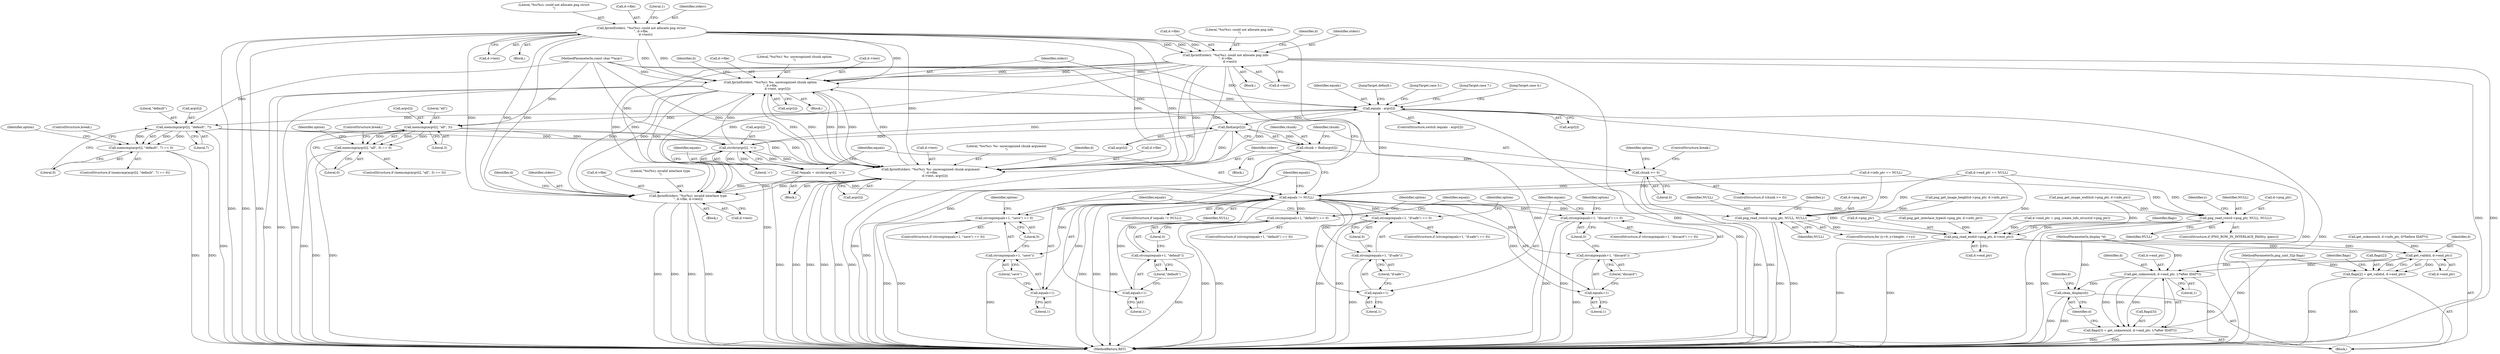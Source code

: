 digraph "0_Android_9d4853418ab2f754c2b63e091c29c5529b8b86ca_32@API" {
"1000205" [label="(Call,fprintf(stderr, \"%s(%s): could not allocate png info\n\", d->file,\n         d->test))"];
"1000165" [label="(Call,fprintf(stderr, \"%s(%s): could not allocate png struct\n\", d->file,\n         d->test))"];
"1000306" [label="(Call,fprintf(stderr, \"%s(%s): %s: unrecognized chunk option\n\", d->file,\n               d->test, argv[i]))"];
"1000321" [label="(Call,equals - argv[i])"];
"1000330" [label="(Call,find(argv[i]))"];
"1000245" [label="(Call,strchr(argv[i], '='))"];
"1000243" [label="(Call,*equals = strchr(argv[i], '='))"];
"1000251" [label="(Call,equals != NULL)"];
"1000258" [label="(Call,strcmp(equals+1, \"default\") == 0)"];
"1000259" [label="(Call,strcmp(equals+1, \"default\"))"];
"1000260" [label="(Call,equals+1)"];
"1000270" [label="(Call,strcmp(equals+1, \"discard\") == 0)"];
"1000271" [label="(Call,strcmp(equals+1, \"discard\"))"];
"1000272" [label="(Call,equals+1)"];
"1000282" [label="(Call,strcmp(equals+1, \"if-safe\") == 0)"];
"1000283" [label="(Call,strcmp(equals+1, \"if-safe\"))"];
"1000284" [label="(Call,equals+1)"];
"1000294" [label="(Call,strcmp(equals+1, \"save\") == 0)"];
"1000295" [label="(Call,strcmp(equals+1, \"save\"))"];
"1000296" [label="(Call,equals+1)"];
"1000565" [label="(Call,png_read_row(d->png_ptr, NULL, NULL))"];
"1000589" [label="(Call,png_read_end(d->png_ptr, d->end_ptr))"];
"1000630" [label="(Call,get_valid(d, d->end_ptr))"];
"1000626" [label="(Call,flags[2] = get_valid(d, d->end_ptr))"];
"1000639" [label="(Call,get_unknown(d, d->end_ptr, 1/*after IDAT*/))"];
"1000635" [label="(Call,flags[3] = get_unknown(d, d->end_ptr, 1/*after IDAT*/))"];
"1000645" [label="(Call,clean_display(d))"];
"1000583" [label="(Call,png_read_row(d->png_ptr, NULL, NULL))"];
"1000439" [label="(Call,fprintf(stderr, \"%s(%s): %s: unrecognized chunk argument\n\", d->file,\n         d->test, argv[i]))"];
"1000480" [label="(Call,fprintf(stderr, \"%s(%s): invalid interlace type\n\", d->file, d->test))"];
"1000328" [label="(Call,chunk = find(argv[i]))"];
"1000335" [label="(Call,chunk >= 0)"];
"1000372" [label="(Call,memcmp(argv[i], \"default\", 7))"];
"1000371" [label="(Call,memcmp(argv[i], \"default\", 7) == 0)"];
"1000395" [label="(Call,memcmp(argv[i], \"all\", 3))"];
"1000394" [label="(Call,memcmp(argv[i], \"all\", 3) == 0)"];
"1000326" [label="(Block,)"];
"1000486" [label="(Call,d->test)"];
"1000243" [label="(Call,*equals = strchr(argv[i], '='))"];
"1000445" [label="(Call,d->test)"];
"1000315" [label="(Call,argv[i])"];
"1000258" [label="(Call,strcmp(equals+1, \"default\") == 0)"];
"1000646" [label="(Identifier,d)"];
"1000257" [label="(ControlStructure,if (strcmp(equals+1, \"default\") == 0))"];
"1000273" [label="(Identifier,equals)"];
"1000270" [label="(Call,strcmp(equals+1, \"discard\") == 0)"];
"1000373" [label="(Call,argv[i])"];
"1000636" [label="(Call,flags[3])"];
"1000468" [label="(Block,)"];
"1000271" [label="(Call,strcmp(equals+1, \"discard\"))"];
"1000290" [label="(Identifier,option)"];
"1000609" [label="(Call,get_unknown(d, d->info_ptr, 0/*before IDAT*/))"];
"1000211" [label="(Call,d->test)"];
"1000441" [label="(Literal,\"%s(%s): %s: unrecognized chunk argument\n\")"];
"1000461" [label="(Call,png_get_interlace_type(d->png_ptr, d->info_ptr))"];
"1000635" [label="(Call,flags[3] = get_unknown(d, d->end_ptr, 1/*after IDAT*/))"];
"1000275" [label="(Literal,\"discard\")"];
"1000587" [label="(Identifier,NULL)"];
"1000241" [label="(Block,)"];
"1000306" [label="(Call,fprintf(stderr, \"%s(%s): %s: unrecognized chunk option\n\", d->file,\n               d->test, argv[i]))"];
"1000639" [label="(Call,get_unknown(d, d->end_ptr, 1/*after IDAT*/))"];
"1000395" [label="(Call,memcmp(argv[i], \"all\", 3))"];
"1000328" [label="(Call,chunk = find(argv[i]))"];
"1000126" [label="(MethodParameterIn,png_uint_32p flags)"];
"1000637" [label="(Identifier,flags)"];
"1000287" [label="(Literal,\"if-safe\")"];
"1000321" [label="(Call,equals - argv[i])"];
"1000319" [label="(Identifier,d)"];
"1000649" [label="(Identifier,d)"];
"1000401" [label="(Literal,0)"];
"1000593" [label="(Call,d->end_ptr)"];
"1000334" [label="(ControlStructure,if (chunk >= 0))"];
"1000335" [label="(Call,chunk >= 0)"];
"1000297" [label="(Identifier,equals)"];
"1000252" [label="(Identifier,equals)"];
"1000331" [label="(Call,argv[i])"];
"1000167" [label="(Literal,\"%s(%s): could not allocate png struct\n\")"];
"1000215" [label="(Identifier,d)"];
"1000483" [label="(Call,d->file)"];
"1000371" [label="(Call,memcmp(argv[i], \"default\", 7) == 0)"];
"1000205" [label="(Call,fprintf(stderr, \"%s(%s): could not allocate png info\n\", d->file,\n         d->test))"];
"1000206" [label="(Identifier,stderr)"];
"1000171" [label="(Call,d->test)"];
"1000323" [label="(Call,argv[i])"];
"1000251" [label="(Call,equals != NULL)"];
"1000626" [label="(Call,flags[2] = get_valid(d, d->end_ptr))"];
"1000164" [label="(Block,)"];
"1000309" [label="(Call,d->file)"];
"1000308" [label="(Literal,\"%s(%s): %s: unrecognized chunk option\n\")"];
"1000631" [label="(Identifier,d)"];
"1000264" [label="(Literal,0)"];
"1000245" [label="(Call,strchr(argv[i], '='))"];
"1000452" [label="(Identifier,d)"];
"1000341" [label="(Identifier,option)"];
"1000588" [label="(Identifier,NULL)"];
"1000168" [label="(Call,d->file)"];
"1000244" [label="(Identifier,equals)"];
"1000400" [label="(Literal,3)"];
"1000272" [label="(Call,equals+1)"];
"1000263" [label="(Literal,\"default\")"];
"1000288" [label="(Literal,0)"];
"1000260" [label="(Call,equals+1)"];
"1000644" [label="(Literal,1)"];
"1000405" [label="(Identifier,option)"];
"1000378" [label="(Literal,0)"];
"1000523" [label="(Call,png_get_image_width(d->png_ptr, d->info_ptr))"];
"1000296" [label="(Call,equals+1)"];
"1000285" [label="(Identifier,equals)"];
"1000436" [label="(ControlStructure,break;)"];
"1000482" [label="(Literal,\"%s(%s): invalid interlace type\n\")"];
"1000175" [label="(Literal,1)"];
"1000250" [label="(ControlStructure,if (equals != NULL))"];
"1000370" [label="(ControlStructure,if (memcmp(argv[i], \"default\", 7) == 0))"];
"1000437" [label="(JumpTarget,default:)"];
"1000330" [label="(Call,find(argv[i]))"];
"1000490" [label="(Identifier,d)"];
"1000281" [label="(ControlStructure,if (strcmp(equals+1, \"if-safe\") == 0))"];
"1000294" [label="(Call,strcmp(equals+1, \"save\") == 0)"];
"1000372" [label="(Call,memcmp(argv[i], \"default\", 7))"];
"1000249" [label="(Literal,'=')"];
"1000448" [label="(Call,argv[i])"];
"1000204" [label="(Block,)"];
"1000305" [label="(Block,)"];
"1000574" [label="(ControlStructure,for (y=0; y<height; ++y))"];
"1000480" [label="(Call,fprintf(stderr, \"%s(%s): invalid interlace type\n\", d->file, d->test))"];
"1000337" [label="(Literal,0)"];
"1000320" [label="(ControlStructure,switch (equals - argv[i]))"];
"1000299" [label="(Literal,\"save\")"];
"1000376" [label="(Literal,\"default\")"];
"1000393" [label="(ControlStructure,if (memcmp(argv[i], \"all\", 3) == 0))"];
"1000300" [label="(Literal,0)"];
"1000560" [label="(Identifier,y)"];
"1000127" [label="(MethodParameterIn,display *d)"];
"1000282" [label="(Call,strcmp(equals+1, \"if-safe\") == 0)"];
"1000269" [label="(ControlStructure,if (strcmp(equals+1, \"discard\") == 0))"];
"1000329" [label="(Identifier,chunk)"];
"1000253" [label="(Identifier,NULL)"];
"1000283" [label="(Call,strcmp(equals+1, \"if-safe\"))"];
"1000368" [label="(ControlStructure,break;)"];
"1000274" [label="(Literal,1)"];
"1000276" [label="(Literal,0)"];
"1000336" [label="(Identifier,chunk)"];
"1000394" [label="(Call,memcmp(argv[i], \"all\", 3) == 0)"];
"1000259" [label="(Call,strcmp(equals+1, \"default\"))"];
"1000208" [label="(Call,d->file)"];
"1000262" [label="(Literal,1)"];
"1000582" [label="(Identifier,y)"];
"1000392" [label="(JumpTarget,case 3:)"];
"1000569" [label="(Identifier,NULL)"];
"1000369" [label="(JumpTarget,case 7:)"];
"1000439" [label="(Call,fprintf(stderr, \"%s(%s): %s: unrecognized chunk argument\n\", d->file,\n         d->test, argv[i]))"];
"1000327" [label="(JumpTarget,case 4:)"];
"1000278" [label="(Identifier,option)"];
"1000166" [label="(Identifier,stderr)"];
"1000481" [label="(Identifier,stderr)"];
"1000307" [label="(Identifier,stderr)"];
"1000382" [label="(Identifier,option)"];
"1000570" [label="(Identifier,NULL)"];
"1000246" [label="(Call,argv[i])"];
"1000584" [label="(Call,d->png_ptr)"];
"1000194" [label="(Call,d->info_ptr == NULL)"];
"1000627" [label="(Call,flags[2])"];
"1000284" [label="(Call,equals+1)"];
"1000565" [label="(Call,png_read_row(d->png_ptr, NULL, NULL))"];
"1000295" [label="(Call,strcmp(equals+1, \"save\"))"];
"1000165" [label="(Call,fprintf(stderr, \"%s(%s): could not allocate png struct\n\", d->file,\n         d->test))"];
"1000286" [label="(Literal,1)"];
"1000184" [label="(Call,d->end_ptr = png_create_info_struct(d->png_ptr))"];
"1000589" [label="(Call,png_read_end(d->png_ptr, d->end_ptr))"];
"1000298" [label="(Literal,1)"];
"1000312" [label="(Call,d->test)"];
"1000561" [label="(ControlStructure,if (PNG_ROW_IN_INTERLACE_PASS(y, ipass)))"];
"1000391" [label="(ControlStructure,break;)"];
"1000129" [label="(Block,)"];
"1000396" [label="(Call,argv[i])"];
"1000266" [label="(Identifier,option)"];
"1000207" [label="(Literal,\"%s(%s): could not allocate png info\n\")"];
"1000508" [label="(Call,png_get_image_height(d->png_ptr, d->info_ptr))"];
"1000632" [label="(Call,d->end_ptr)"];
"1000125" [label="(MethodParameterIn,const char **argv)"];
"1000293" [label="(ControlStructure,if (strcmp(equals+1, \"save\") == 0))"];
"1000630" [label="(Call,get_valid(d, d->end_ptr))"];
"1000377" [label="(Literal,7)"];
"1000322" [label="(Identifier,equals)"];
"1000645" [label="(Call,clean_display(d))"];
"1000399" [label="(Literal,\"all\")"];
"1000598" [label="(Identifier,flags)"];
"1000261" [label="(Identifier,equals)"];
"1000440" [label="(Identifier,stderr)"];
"1000651" [label="(MethodReturn,RET)"];
"1000566" [label="(Call,d->png_ptr)"];
"1000640" [label="(Identifier,d)"];
"1000442" [label="(Call,d->file)"];
"1000199" [label="(Call,d->end_ptr == NULL)"];
"1000583" [label="(Call,png_read_row(d->png_ptr, NULL, NULL))"];
"1000590" [label="(Call,d->png_ptr)"];
"1000641" [label="(Call,d->end_ptr)"];
"1000302" [label="(Identifier,option)"];
"1000205" -> "1000204"  [label="AST: "];
"1000205" -> "1000211"  [label="CFG: "];
"1000206" -> "1000205"  [label="AST: "];
"1000207" -> "1000205"  [label="AST: "];
"1000208" -> "1000205"  [label="AST: "];
"1000211" -> "1000205"  [label="AST: "];
"1000215" -> "1000205"  [label="CFG: "];
"1000205" -> "1000651"  [label="DDG: "];
"1000205" -> "1000651"  [label="DDG: "];
"1000205" -> "1000651"  [label="DDG: "];
"1000205" -> "1000651"  [label="DDG: "];
"1000165" -> "1000205"  [label="DDG: "];
"1000165" -> "1000205"  [label="DDG: "];
"1000165" -> "1000205"  [label="DDG: "];
"1000205" -> "1000306"  [label="DDG: "];
"1000205" -> "1000306"  [label="DDG: "];
"1000205" -> "1000306"  [label="DDG: "];
"1000205" -> "1000439"  [label="DDG: "];
"1000205" -> "1000439"  [label="DDG: "];
"1000205" -> "1000439"  [label="DDG: "];
"1000205" -> "1000480"  [label="DDG: "];
"1000205" -> "1000480"  [label="DDG: "];
"1000205" -> "1000480"  [label="DDG: "];
"1000165" -> "1000164"  [label="AST: "];
"1000165" -> "1000171"  [label="CFG: "];
"1000166" -> "1000165"  [label="AST: "];
"1000167" -> "1000165"  [label="AST: "];
"1000168" -> "1000165"  [label="AST: "];
"1000171" -> "1000165"  [label="AST: "];
"1000175" -> "1000165"  [label="CFG: "];
"1000165" -> "1000651"  [label="DDG: "];
"1000165" -> "1000651"  [label="DDG: "];
"1000165" -> "1000651"  [label="DDG: "];
"1000165" -> "1000651"  [label="DDG: "];
"1000165" -> "1000306"  [label="DDG: "];
"1000165" -> "1000306"  [label="DDG: "];
"1000165" -> "1000306"  [label="DDG: "];
"1000165" -> "1000439"  [label="DDG: "];
"1000165" -> "1000439"  [label="DDG: "];
"1000165" -> "1000439"  [label="DDG: "];
"1000165" -> "1000480"  [label="DDG: "];
"1000165" -> "1000480"  [label="DDG: "];
"1000165" -> "1000480"  [label="DDG: "];
"1000306" -> "1000305"  [label="AST: "];
"1000306" -> "1000315"  [label="CFG: "];
"1000307" -> "1000306"  [label="AST: "];
"1000308" -> "1000306"  [label="AST: "];
"1000309" -> "1000306"  [label="AST: "];
"1000312" -> "1000306"  [label="AST: "];
"1000315" -> "1000306"  [label="AST: "];
"1000319" -> "1000306"  [label="CFG: "];
"1000306" -> "1000651"  [label="DDG: "];
"1000306" -> "1000651"  [label="DDG: "];
"1000306" -> "1000651"  [label="DDG: "];
"1000306" -> "1000651"  [label="DDG: "];
"1000439" -> "1000306"  [label="DDG: "];
"1000439" -> "1000306"  [label="DDG: "];
"1000439" -> "1000306"  [label="DDG: "];
"1000245" -> "1000306"  [label="DDG: "];
"1000125" -> "1000306"  [label="DDG: "];
"1000306" -> "1000321"  [label="DDG: "];
"1000306" -> "1000439"  [label="DDG: "];
"1000306" -> "1000439"  [label="DDG: "];
"1000306" -> "1000439"  [label="DDG: "];
"1000306" -> "1000480"  [label="DDG: "];
"1000306" -> "1000480"  [label="DDG: "];
"1000306" -> "1000480"  [label="DDG: "];
"1000321" -> "1000320"  [label="AST: "];
"1000321" -> "1000323"  [label="CFG: "];
"1000322" -> "1000321"  [label="AST: "];
"1000323" -> "1000321"  [label="AST: "];
"1000327" -> "1000321"  [label="CFG: "];
"1000369" -> "1000321"  [label="CFG: "];
"1000392" -> "1000321"  [label="CFG: "];
"1000437" -> "1000321"  [label="CFG: "];
"1000321" -> "1000651"  [label="DDG: "];
"1000321" -> "1000651"  [label="DDG: "];
"1000321" -> "1000651"  [label="DDG: "];
"1000251" -> "1000321"  [label="DDG: "];
"1000245" -> "1000321"  [label="DDG: "];
"1000125" -> "1000321"  [label="DDG: "];
"1000321" -> "1000330"  [label="DDG: "];
"1000321" -> "1000372"  [label="DDG: "];
"1000321" -> "1000395"  [label="DDG: "];
"1000321" -> "1000439"  [label="DDG: "];
"1000330" -> "1000328"  [label="AST: "];
"1000330" -> "1000331"  [label="CFG: "];
"1000331" -> "1000330"  [label="AST: "];
"1000328" -> "1000330"  [label="CFG: "];
"1000330" -> "1000651"  [label="DDG: "];
"1000330" -> "1000245"  [label="DDG: "];
"1000330" -> "1000328"  [label="DDG: "];
"1000125" -> "1000330"  [label="DDG: "];
"1000330" -> "1000439"  [label="DDG: "];
"1000245" -> "1000243"  [label="AST: "];
"1000245" -> "1000249"  [label="CFG: "];
"1000246" -> "1000245"  [label="AST: "];
"1000249" -> "1000245"  [label="AST: "];
"1000243" -> "1000245"  [label="CFG: "];
"1000245" -> "1000243"  [label="DDG: "];
"1000245" -> "1000243"  [label="DDG: "];
"1000395" -> "1000245"  [label="DDG: "];
"1000372" -> "1000245"  [label="DDG: "];
"1000439" -> "1000245"  [label="DDG: "];
"1000125" -> "1000245"  [label="DDG: "];
"1000245" -> "1000439"  [label="DDG: "];
"1000243" -> "1000241"  [label="AST: "];
"1000244" -> "1000243"  [label="AST: "];
"1000252" -> "1000243"  [label="CFG: "];
"1000243" -> "1000651"  [label="DDG: "];
"1000243" -> "1000251"  [label="DDG: "];
"1000251" -> "1000250"  [label="AST: "];
"1000251" -> "1000253"  [label="CFG: "];
"1000252" -> "1000251"  [label="AST: "];
"1000253" -> "1000251"  [label="AST: "];
"1000261" -> "1000251"  [label="CFG: "];
"1000440" -> "1000251"  [label="CFG: "];
"1000251" -> "1000651"  [label="DDG: "];
"1000251" -> "1000651"  [label="DDG: "];
"1000251" -> "1000651"  [label="DDG: "];
"1000199" -> "1000251"  [label="DDG: "];
"1000194" -> "1000251"  [label="DDG: "];
"1000251" -> "1000258"  [label="DDG: "];
"1000251" -> "1000259"  [label="DDG: "];
"1000251" -> "1000260"  [label="DDG: "];
"1000251" -> "1000270"  [label="DDG: "];
"1000251" -> "1000271"  [label="DDG: "];
"1000251" -> "1000272"  [label="DDG: "];
"1000251" -> "1000282"  [label="DDG: "];
"1000251" -> "1000283"  [label="DDG: "];
"1000251" -> "1000284"  [label="DDG: "];
"1000251" -> "1000294"  [label="DDG: "];
"1000251" -> "1000295"  [label="DDG: "];
"1000251" -> "1000296"  [label="DDG: "];
"1000251" -> "1000565"  [label="DDG: "];
"1000251" -> "1000583"  [label="DDG: "];
"1000258" -> "1000257"  [label="AST: "];
"1000258" -> "1000264"  [label="CFG: "];
"1000259" -> "1000258"  [label="AST: "];
"1000264" -> "1000258"  [label="AST: "];
"1000266" -> "1000258"  [label="CFG: "];
"1000273" -> "1000258"  [label="CFG: "];
"1000258" -> "1000651"  [label="DDG: "];
"1000258" -> "1000651"  [label="DDG: "];
"1000259" -> "1000263"  [label="CFG: "];
"1000260" -> "1000259"  [label="AST: "];
"1000263" -> "1000259"  [label="AST: "];
"1000264" -> "1000259"  [label="CFG: "];
"1000259" -> "1000651"  [label="DDG: "];
"1000260" -> "1000262"  [label="CFG: "];
"1000261" -> "1000260"  [label="AST: "];
"1000262" -> "1000260"  [label="AST: "];
"1000263" -> "1000260"  [label="CFG: "];
"1000270" -> "1000269"  [label="AST: "];
"1000270" -> "1000276"  [label="CFG: "];
"1000271" -> "1000270"  [label="AST: "];
"1000276" -> "1000270"  [label="AST: "];
"1000278" -> "1000270"  [label="CFG: "];
"1000285" -> "1000270"  [label="CFG: "];
"1000270" -> "1000651"  [label="DDG: "];
"1000270" -> "1000651"  [label="DDG: "];
"1000271" -> "1000275"  [label="CFG: "];
"1000272" -> "1000271"  [label="AST: "];
"1000275" -> "1000271"  [label="AST: "];
"1000276" -> "1000271"  [label="CFG: "];
"1000271" -> "1000651"  [label="DDG: "];
"1000272" -> "1000274"  [label="CFG: "];
"1000273" -> "1000272"  [label="AST: "];
"1000274" -> "1000272"  [label="AST: "];
"1000275" -> "1000272"  [label="CFG: "];
"1000282" -> "1000281"  [label="AST: "];
"1000282" -> "1000288"  [label="CFG: "];
"1000283" -> "1000282"  [label="AST: "];
"1000288" -> "1000282"  [label="AST: "];
"1000290" -> "1000282"  [label="CFG: "];
"1000297" -> "1000282"  [label="CFG: "];
"1000282" -> "1000651"  [label="DDG: "];
"1000282" -> "1000651"  [label="DDG: "];
"1000283" -> "1000287"  [label="CFG: "];
"1000284" -> "1000283"  [label="AST: "];
"1000287" -> "1000283"  [label="AST: "];
"1000288" -> "1000283"  [label="CFG: "];
"1000283" -> "1000651"  [label="DDG: "];
"1000284" -> "1000286"  [label="CFG: "];
"1000285" -> "1000284"  [label="AST: "];
"1000286" -> "1000284"  [label="AST: "];
"1000287" -> "1000284"  [label="CFG: "];
"1000294" -> "1000293"  [label="AST: "];
"1000294" -> "1000300"  [label="CFG: "];
"1000295" -> "1000294"  [label="AST: "];
"1000300" -> "1000294"  [label="AST: "];
"1000302" -> "1000294"  [label="CFG: "];
"1000307" -> "1000294"  [label="CFG: "];
"1000294" -> "1000651"  [label="DDG: "];
"1000294" -> "1000651"  [label="DDG: "];
"1000295" -> "1000299"  [label="CFG: "];
"1000296" -> "1000295"  [label="AST: "];
"1000299" -> "1000295"  [label="AST: "];
"1000300" -> "1000295"  [label="CFG: "];
"1000295" -> "1000651"  [label="DDG: "];
"1000296" -> "1000298"  [label="CFG: "];
"1000297" -> "1000296"  [label="AST: "];
"1000298" -> "1000296"  [label="AST: "];
"1000299" -> "1000296"  [label="CFG: "];
"1000565" -> "1000561"  [label="AST: "];
"1000565" -> "1000570"  [label="CFG: "];
"1000566" -> "1000565"  [label="AST: "];
"1000569" -> "1000565"  [label="AST: "];
"1000570" -> "1000565"  [label="AST: "];
"1000560" -> "1000565"  [label="CFG: "];
"1000565" -> "1000651"  [label="DDG: "];
"1000565" -> "1000651"  [label="DDG: "];
"1000523" -> "1000565"  [label="DDG: "];
"1000199" -> "1000565"  [label="DDG: "];
"1000194" -> "1000565"  [label="DDG: "];
"1000565" -> "1000589"  [label="DDG: "];
"1000589" -> "1000129"  [label="AST: "];
"1000589" -> "1000593"  [label="CFG: "];
"1000590" -> "1000589"  [label="AST: "];
"1000593" -> "1000589"  [label="AST: "];
"1000598" -> "1000589"  [label="CFG: "];
"1000589" -> "1000651"  [label="DDG: "];
"1000589" -> "1000651"  [label="DDG: "];
"1000583" -> "1000589"  [label="DDG: "];
"1000461" -> "1000589"  [label="DDG: "];
"1000508" -> "1000589"  [label="DDG: "];
"1000523" -> "1000589"  [label="DDG: "];
"1000184" -> "1000589"  [label="DDG: "];
"1000199" -> "1000589"  [label="DDG: "];
"1000589" -> "1000630"  [label="DDG: "];
"1000630" -> "1000626"  [label="AST: "];
"1000630" -> "1000632"  [label="CFG: "];
"1000631" -> "1000630"  [label="AST: "];
"1000632" -> "1000630"  [label="AST: "];
"1000626" -> "1000630"  [label="CFG: "];
"1000630" -> "1000626"  [label="DDG: "];
"1000630" -> "1000626"  [label="DDG: "];
"1000609" -> "1000630"  [label="DDG: "];
"1000127" -> "1000630"  [label="DDG: "];
"1000630" -> "1000639"  [label="DDG: "];
"1000630" -> "1000639"  [label="DDG: "];
"1000626" -> "1000129"  [label="AST: "];
"1000627" -> "1000626"  [label="AST: "];
"1000637" -> "1000626"  [label="CFG: "];
"1000626" -> "1000651"  [label="DDG: "];
"1000626" -> "1000651"  [label="DDG: "];
"1000126" -> "1000626"  [label="DDG: "];
"1000639" -> "1000635"  [label="AST: "];
"1000639" -> "1000644"  [label="CFG: "];
"1000640" -> "1000639"  [label="AST: "];
"1000641" -> "1000639"  [label="AST: "];
"1000644" -> "1000639"  [label="AST: "];
"1000635" -> "1000639"  [label="CFG: "];
"1000639" -> "1000651"  [label="DDG: "];
"1000639" -> "1000635"  [label="DDG: "];
"1000639" -> "1000635"  [label="DDG: "];
"1000639" -> "1000635"  [label="DDG: "];
"1000127" -> "1000639"  [label="DDG: "];
"1000639" -> "1000645"  [label="DDG: "];
"1000635" -> "1000129"  [label="AST: "];
"1000636" -> "1000635"  [label="AST: "];
"1000646" -> "1000635"  [label="CFG: "];
"1000635" -> "1000651"  [label="DDG: "];
"1000635" -> "1000651"  [label="DDG: "];
"1000126" -> "1000635"  [label="DDG: "];
"1000645" -> "1000129"  [label="AST: "];
"1000645" -> "1000646"  [label="CFG: "];
"1000646" -> "1000645"  [label="AST: "];
"1000649" -> "1000645"  [label="CFG: "];
"1000645" -> "1000651"  [label="DDG: "];
"1000645" -> "1000651"  [label="DDG: "];
"1000127" -> "1000645"  [label="DDG: "];
"1000583" -> "1000574"  [label="AST: "];
"1000583" -> "1000588"  [label="CFG: "];
"1000584" -> "1000583"  [label="AST: "];
"1000587" -> "1000583"  [label="AST: "];
"1000588" -> "1000583"  [label="AST: "];
"1000582" -> "1000583"  [label="CFG: "];
"1000583" -> "1000651"  [label="DDG: "];
"1000583" -> "1000651"  [label="DDG: "];
"1000508" -> "1000583"  [label="DDG: "];
"1000194" -> "1000583"  [label="DDG: "];
"1000199" -> "1000583"  [label="DDG: "];
"1000439" -> "1000241"  [label="AST: "];
"1000439" -> "1000448"  [label="CFG: "];
"1000440" -> "1000439"  [label="AST: "];
"1000441" -> "1000439"  [label="AST: "];
"1000442" -> "1000439"  [label="AST: "];
"1000445" -> "1000439"  [label="AST: "];
"1000448" -> "1000439"  [label="AST: "];
"1000452" -> "1000439"  [label="CFG: "];
"1000439" -> "1000651"  [label="DDG: "];
"1000439" -> "1000651"  [label="DDG: "];
"1000439" -> "1000651"  [label="DDG: "];
"1000439" -> "1000651"  [label="DDG: "];
"1000439" -> "1000651"  [label="DDG: "];
"1000395" -> "1000439"  [label="DDG: "];
"1000372" -> "1000439"  [label="DDG: "];
"1000125" -> "1000439"  [label="DDG: "];
"1000439" -> "1000480"  [label="DDG: "];
"1000439" -> "1000480"  [label="DDG: "];
"1000439" -> "1000480"  [label="DDG: "];
"1000480" -> "1000468"  [label="AST: "];
"1000480" -> "1000486"  [label="CFG: "];
"1000481" -> "1000480"  [label="AST: "];
"1000482" -> "1000480"  [label="AST: "];
"1000483" -> "1000480"  [label="AST: "];
"1000486" -> "1000480"  [label="AST: "];
"1000490" -> "1000480"  [label="CFG: "];
"1000480" -> "1000651"  [label="DDG: "];
"1000480" -> "1000651"  [label="DDG: "];
"1000480" -> "1000651"  [label="DDG: "];
"1000480" -> "1000651"  [label="DDG: "];
"1000328" -> "1000326"  [label="AST: "];
"1000329" -> "1000328"  [label="AST: "];
"1000336" -> "1000328"  [label="CFG: "];
"1000328" -> "1000651"  [label="DDG: "];
"1000328" -> "1000335"  [label="DDG: "];
"1000335" -> "1000334"  [label="AST: "];
"1000335" -> "1000337"  [label="CFG: "];
"1000336" -> "1000335"  [label="AST: "];
"1000337" -> "1000335"  [label="AST: "];
"1000341" -> "1000335"  [label="CFG: "];
"1000368" -> "1000335"  [label="CFG: "];
"1000335" -> "1000651"  [label="DDG: "];
"1000335" -> "1000651"  [label="DDG: "];
"1000372" -> "1000371"  [label="AST: "];
"1000372" -> "1000377"  [label="CFG: "];
"1000373" -> "1000372"  [label="AST: "];
"1000376" -> "1000372"  [label="AST: "];
"1000377" -> "1000372"  [label="AST: "];
"1000378" -> "1000372"  [label="CFG: "];
"1000372" -> "1000651"  [label="DDG: "];
"1000372" -> "1000371"  [label="DDG: "];
"1000372" -> "1000371"  [label="DDG: "];
"1000372" -> "1000371"  [label="DDG: "];
"1000125" -> "1000372"  [label="DDG: "];
"1000371" -> "1000370"  [label="AST: "];
"1000371" -> "1000378"  [label="CFG: "];
"1000378" -> "1000371"  [label="AST: "];
"1000382" -> "1000371"  [label="CFG: "];
"1000391" -> "1000371"  [label="CFG: "];
"1000371" -> "1000651"  [label="DDG: "];
"1000371" -> "1000651"  [label="DDG: "];
"1000395" -> "1000394"  [label="AST: "];
"1000395" -> "1000400"  [label="CFG: "];
"1000396" -> "1000395"  [label="AST: "];
"1000399" -> "1000395"  [label="AST: "];
"1000400" -> "1000395"  [label="AST: "];
"1000401" -> "1000395"  [label="CFG: "];
"1000395" -> "1000651"  [label="DDG: "];
"1000395" -> "1000394"  [label="DDG: "];
"1000395" -> "1000394"  [label="DDG: "];
"1000395" -> "1000394"  [label="DDG: "];
"1000125" -> "1000395"  [label="DDG: "];
"1000394" -> "1000393"  [label="AST: "];
"1000394" -> "1000401"  [label="CFG: "];
"1000401" -> "1000394"  [label="AST: "];
"1000405" -> "1000394"  [label="CFG: "];
"1000436" -> "1000394"  [label="CFG: "];
"1000394" -> "1000651"  [label="DDG: "];
"1000394" -> "1000651"  [label="DDG: "];
}
